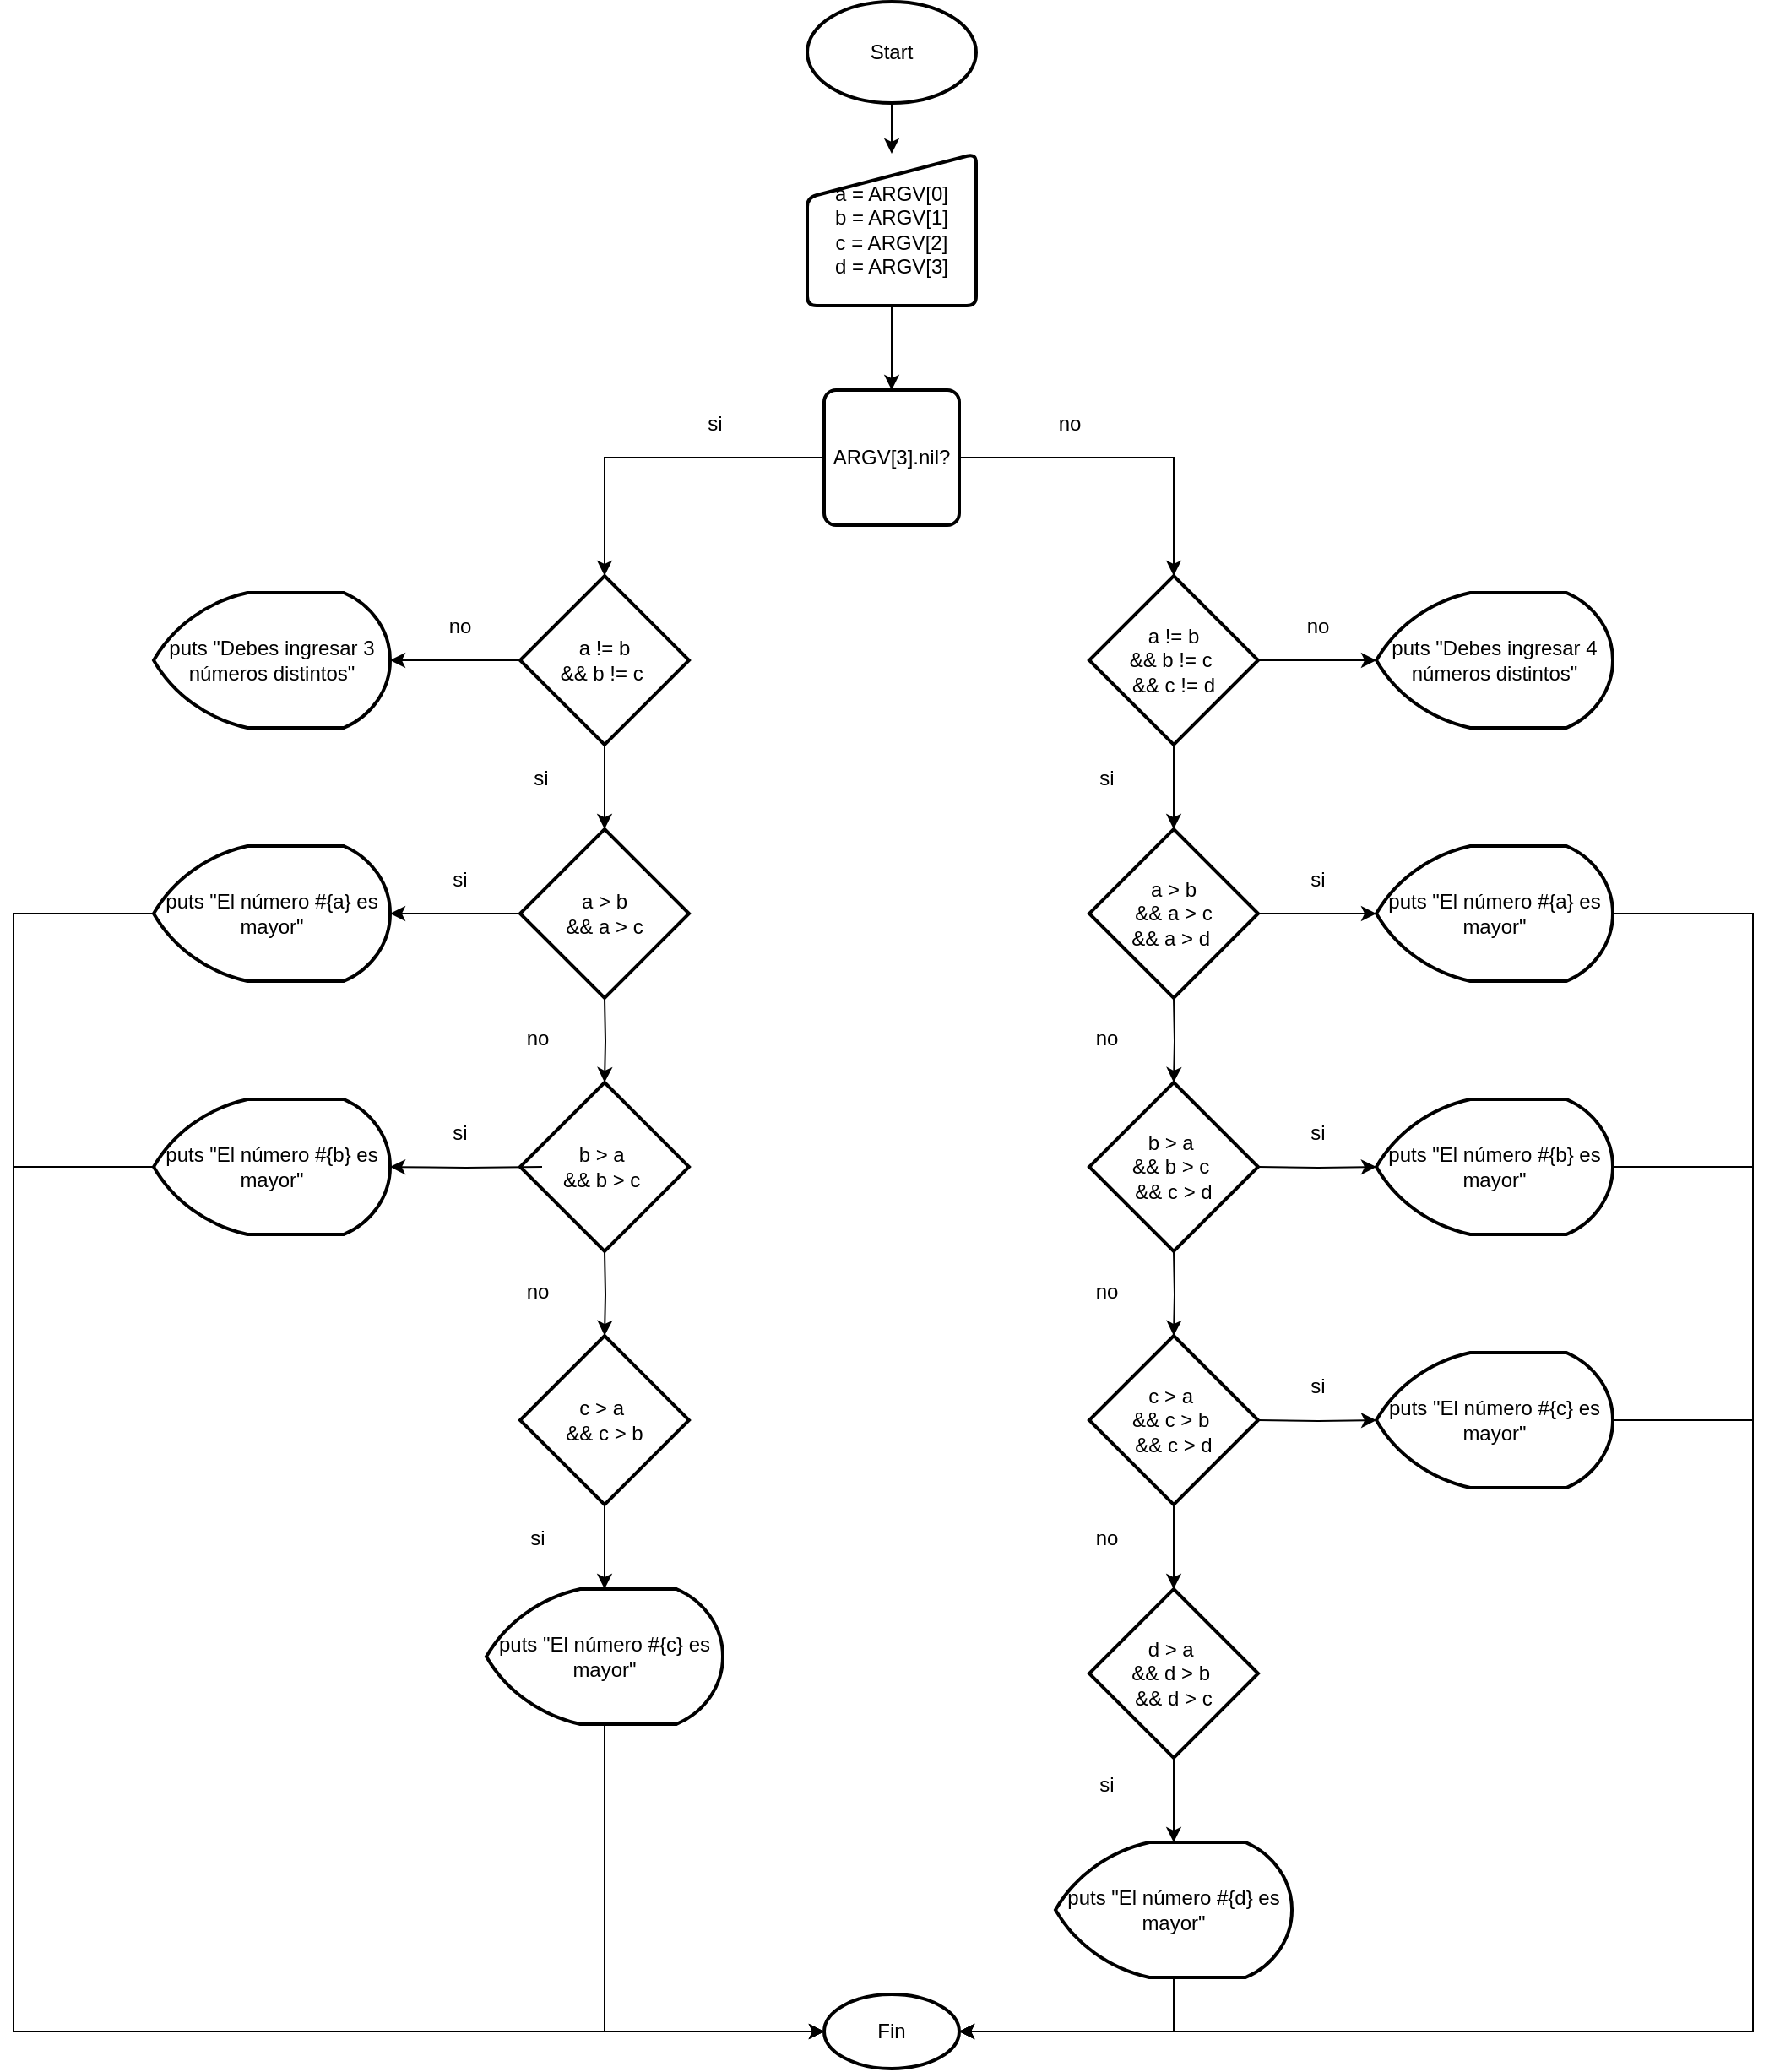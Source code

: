 <mxfile version="13.6.4" type="github">
  <diagram id="C5RBs43oDa-KdzZeNtuy" name="Page-1">
    <mxGraphModel dx="3420" dy="1873" grid="1" gridSize="10" guides="1" tooltips="1" connect="1" arrows="1" fold="1" page="1" pageScale="1" pageWidth="827" pageHeight="1169" math="0" shadow="0">
      <root>
        <mxCell id="WIyWlLk6GJQsqaUBKTNV-0" />
        <mxCell id="WIyWlLk6GJQsqaUBKTNV-1" parent="WIyWlLk6GJQsqaUBKTNV-0" />
        <mxCell id="lF8iybV8f1V63adYLOXE-1" value="" style="edgeStyle=orthogonalEdgeStyle;rounded=0;orthogonalLoop=1;jettySize=auto;html=1;" edge="1" parent="WIyWlLk6GJQsqaUBKTNV-1" source="lF8iybV8f1V63adYLOXE-2" target="lF8iybV8f1V63adYLOXE-4">
          <mxGeometry relative="1" as="geometry" />
        </mxCell>
        <mxCell id="lF8iybV8f1V63adYLOXE-2" value="Start" style="strokeWidth=2;html=1;shape=mxgraph.flowchart.start_1;whiteSpace=wrap;" vertex="1" parent="WIyWlLk6GJQsqaUBKTNV-1">
          <mxGeometry x="360" y="50" width="100" height="60" as="geometry" />
        </mxCell>
        <mxCell id="lF8iybV8f1V63adYLOXE-3" value="" style="edgeStyle=orthogonalEdgeStyle;rounded=0;orthogonalLoop=1;jettySize=auto;html=1;" edge="1" parent="WIyWlLk6GJQsqaUBKTNV-1" source="lF8iybV8f1V63adYLOXE-4" target="lF8iybV8f1V63adYLOXE-34">
          <mxGeometry relative="1" as="geometry">
            <mxPoint x="410" y="280" as="targetPoint" />
          </mxGeometry>
        </mxCell>
        <mxCell id="lF8iybV8f1V63adYLOXE-4" value="a = ARGV[0]&lt;br&gt;b = ARGV[1]&lt;br&gt;c = ARGV[2]&lt;br&gt;d = ARGV[3]" style="html=1;strokeWidth=2;shape=manualInput;whiteSpace=wrap;rounded=1;size=26;arcSize=11;" vertex="1" parent="WIyWlLk6GJQsqaUBKTNV-1">
          <mxGeometry x="360" y="140" width="100" height="90" as="geometry" />
        </mxCell>
        <mxCell id="lF8iybV8f1V63adYLOXE-5" value="" style="edgeStyle=orthogonalEdgeStyle;rounded=0;orthogonalLoop=1;jettySize=auto;html=1;" edge="1" parent="WIyWlLk6GJQsqaUBKTNV-1" source="lF8iybV8f1V63adYLOXE-7" target="lF8iybV8f1V63adYLOXE-8">
          <mxGeometry relative="1" as="geometry" />
        </mxCell>
        <mxCell id="lF8iybV8f1V63adYLOXE-6" value="" style="edgeStyle=orthogonalEdgeStyle;rounded=0;orthogonalLoop=1;jettySize=auto;html=1;" edge="1" parent="WIyWlLk6GJQsqaUBKTNV-1" source="lF8iybV8f1V63adYLOXE-7" target="lF8iybV8f1V63adYLOXE-13">
          <mxGeometry relative="1" as="geometry" />
        </mxCell>
        <mxCell id="lF8iybV8f1V63adYLOXE-7" value="a != b &lt;br&gt;&amp;amp;&amp;amp; b != c&amp;nbsp;&lt;br&gt;&amp;amp;&amp;amp; c != d" style="strokeWidth=2;html=1;shape=mxgraph.flowchart.decision;whiteSpace=wrap;" vertex="1" parent="WIyWlLk6GJQsqaUBKTNV-1">
          <mxGeometry x="527" y="390" width="100" height="100" as="geometry" />
        </mxCell>
        <mxCell id="lF8iybV8f1V63adYLOXE-8" value="puts &quot;Debes ingresar 4 números distintos&quot;" style="strokeWidth=2;html=1;shape=mxgraph.flowchart.display;whiteSpace=wrap;" vertex="1" parent="WIyWlLk6GJQsqaUBKTNV-1">
          <mxGeometry x="697" y="400" width="140" height="80" as="geometry" />
        </mxCell>
        <mxCell id="lF8iybV8f1V63adYLOXE-9" value="no" style="text;html=1;align=center;verticalAlign=middle;resizable=0;points=[];autosize=1;" vertex="1" parent="WIyWlLk6GJQsqaUBKTNV-1">
          <mxGeometry x="647" y="410" width="30" height="20" as="geometry" />
        </mxCell>
        <mxCell id="lF8iybV8f1V63adYLOXE-10" value="si" style="text;html=1;align=center;verticalAlign=middle;resizable=0;points=[];autosize=1;" vertex="1" parent="WIyWlLk6GJQsqaUBKTNV-1">
          <mxGeometry x="527" y="500" width="20" height="20" as="geometry" />
        </mxCell>
        <mxCell id="lF8iybV8f1V63adYLOXE-11" value="" style="edgeStyle=orthogonalEdgeStyle;rounded=0;orthogonalLoop=1;jettySize=auto;html=1;entryX=0;entryY=0.5;entryDx=0;entryDy=0;entryPerimeter=0;" edge="1" parent="WIyWlLk6GJQsqaUBKTNV-1" source="lF8iybV8f1V63adYLOXE-13" target="lF8iybV8f1V63adYLOXE-14">
          <mxGeometry relative="1" as="geometry" />
        </mxCell>
        <mxCell id="lF8iybV8f1V63adYLOXE-12" value="" style="edgeStyle=orthogonalEdgeStyle;rounded=0;orthogonalLoop=1;jettySize=auto;html=1;" edge="1" parent="WIyWlLk6GJQsqaUBKTNV-1" target="lF8iybV8f1V63adYLOXE-17">
          <mxGeometry relative="1" as="geometry">
            <mxPoint x="577" y="640" as="sourcePoint" />
          </mxGeometry>
        </mxCell>
        <mxCell id="lF8iybV8f1V63adYLOXE-13" value="a &amp;gt; b &lt;br&gt;&amp;amp;&amp;amp; a &amp;gt; c &lt;br&gt;&amp;amp;&amp;amp; a &amp;gt; d&amp;nbsp;" style="strokeWidth=2;html=1;shape=mxgraph.flowchart.decision;whiteSpace=wrap;" vertex="1" parent="WIyWlLk6GJQsqaUBKTNV-1">
          <mxGeometry x="527" y="540" width="100" height="100" as="geometry" />
        </mxCell>
        <mxCell id="lF8iybV8f1V63adYLOXE-73" style="edgeStyle=orthogonalEdgeStyle;rounded=0;orthogonalLoop=1;jettySize=auto;html=1;entryX=1;entryY=0.5;entryDx=0;entryDy=0;entryPerimeter=0;" edge="1" parent="WIyWlLk6GJQsqaUBKTNV-1" source="lF8iybV8f1V63adYLOXE-14" target="lF8iybV8f1V63adYLOXE-28">
          <mxGeometry relative="1" as="geometry">
            <mxPoint x="930" y="1250" as="targetPoint" />
            <Array as="points">
              <mxPoint x="920" y="590" />
              <mxPoint x="920" y="1252" />
            </Array>
          </mxGeometry>
        </mxCell>
        <mxCell id="lF8iybV8f1V63adYLOXE-14" value="puts &quot;El número #{a} es mayor&quot;" style="strokeWidth=2;html=1;shape=mxgraph.flowchart.display;whiteSpace=wrap;" vertex="1" parent="WIyWlLk6GJQsqaUBKTNV-1">
          <mxGeometry x="697" y="550" width="140" height="80" as="geometry" />
        </mxCell>
        <mxCell id="lF8iybV8f1V63adYLOXE-15" value="si" style="text;html=1;align=center;verticalAlign=middle;resizable=0;points=[];autosize=1;" vertex="1" parent="WIyWlLk6GJQsqaUBKTNV-1">
          <mxGeometry x="652" y="560" width="20" height="20" as="geometry" />
        </mxCell>
        <mxCell id="lF8iybV8f1V63adYLOXE-16" value="no" style="text;html=1;align=center;verticalAlign=middle;resizable=0;points=[];autosize=1;" vertex="1" parent="WIyWlLk6GJQsqaUBKTNV-1">
          <mxGeometry x="522" y="654" width="30" height="20" as="geometry" />
        </mxCell>
        <mxCell id="lF8iybV8f1V63adYLOXE-17" value="b &amp;gt; a&amp;nbsp;&lt;br&gt;&amp;amp;&amp;amp;&amp;nbsp;b &amp;gt; c&amp;nbsp;&lt;br&gt;&amp;amp;&amp;amp; c &amp;gt; d" style="strokeWidth=2;html=1;shape=mxgraph.flowchart.decision;whiteSpace=wrap;" vertex="1" parent="WIyWlLk6GJQsqaUBKTNV-1">
          <mxGeometry x="527" y="690" width="100" height="100" as="geometry" />
        </mxCell>
        <mxCell id="lF8iybV8f1V63adYLOXE-18" value="" style="edgeStyle=orthogonalEdgeStyle;rounded=0;orthogonalLoop=1;jettySize=auto;html=1;entryX=0;entryY=0.5;entryDx=0;entryDy=0;entryPerimeter=0;" edge="1" parent="WIyWlLk6GJQsqaUBKTNV-1" target="lF8iybV8f1V63adYLOXE-19">
          <mxGeometry relative="1" as="geometry">
            <mxPoint x="627" y="740" as="sourcePoint" />
          </mxGeometry>
        </mxCell>
        <mxCell id="lF8iybV8f1V63adYLOXE-75" style="edgeStyle=orthogonalEdgeStyle;rounded=0;orthogonalLoop=1;jettySize=auto;html=1;entryX=1;entryY=0.5;entryDx=0;entryDy=0;entryPerimeter=0;" edge="1" parent="WIyWlLk6GJQsqaUBKTNV-1" source="lF8iybV8f1V63adYLOXE-19" target="lF8iybV8f1V63adYLOXE-28">
          <mxGeometry relative="1" as="geometry">
            <Array as="points">
              <mxPoint x="920" y="740" />
              <mxPoint x="920" y="1252" />
            </Array>
          </mxGeometry>
        </mxCell>
        <mxCell id="lF8iybV8f1V63adYLOXE-19" value="puts &quot;El número #{b} es mayor&quot;" style="strokeWidth=2;html=1;shape=mxgraph.flowchart.display;whiteSpace=wrap;" vertex="1" parent="WIyWlLk6GJQsqaUBKTNV-1">
          <mxGeometry x="697" y="700" width="140" height="80" as="geometry" />
        </mxCell>
        <mxCell id="lF8iybV8f1V63adYLOXE-20" value="si" style="text;html=1;align=center;verticalAlign=middle;resizable=0;points=[];autosize=1;" vertex="1" parent="WIyWlLk6GJQsqaUBKTNV-1">
          <mxGeometry x="652" y="710" width="20" height="20" as="geometry" />
        </mxCell>
        <mxCell id="lF8iybV8f1V63adYLOXE-21" value="" style="edgeStyle=orthogonalEdgeStyle;rounded=0;orthogonalLoop=1;jettySize=auto;html=1;" edge="1" parent="WIyWlLk6GJQsqaUBKTNV-1" target="lF8iybV8f1V63adYLOXE-24">
          <mxGeometry relative="1" as="geometry">
            <mxPoint x="577" y="790" as="sourcePoint" />
          </mxGeometry>
        </mxCell>
        <mxCell id="lF8iybV8f1V63adYLOXE-22" value="no" style="text;html=1;align=center;verticalAlign=middle;resizable=0;points=[];autosize=1;" vertex="1" parent="WIyWlLk6GJQsqaUBKTNV-1">
          <mxGeometry x="522" y="804" width="30" height="20" as="geometry" />
        </mxCell>
        <mxCell id="lF8iybV8f1V63adYLOXE-23" value="" style="edgeStyle=orthogonalEdgeStyle;rounded=0;orthogonalLoop=1;jettySize=auto;html=1;" edge="1" parent="WIyWlLk6GJQsqaUBKTNV-1" source="lF8iybV8f1V63adYLOXE-66" target="lF8iybV8f1V63adYLOXE-33">
          <mxGeometry relative="1" as="geometry">
            <mxPoint x="577" y="986" as="targetPoint" />
            <Array as="points" />
          </mxGeometry>
        </mxCell>
        <mxCell id="lF8iybV8f1V63adYLOXE-67" style="edgeStyle=orthogonalEdgeStyle;rounded=0;orthogonalLoop=1;jettySize=auto;html=1;" edge="1" parent="WIyWlLk6GJQsqaUBKTNV-1" source="lF8iybV8f1V63adYLOXE-24" target="lF8iybV8f1V63adYLOXE-66">
          <mxGeometry relative="1" as="geometry" />
        </mxCell>
        <mxCell id="lF8iybV8f1V63adYLOXE-24" value="c &amp;gt; a&amp;nbsp;&lt;br&gt;&amp;amp;&amp;amp;&amp;nbsp;c &amp;gt; b&amp;nbsp;&lt;br&gt;&amp;amp;&amp;amp; c &amp;gt; d" style="strokeWidth=2;html=1;shape=mxgraph.flowchart.decision;whiteSpace=wrap;" vertex="1" parent="WIyWlLk6GJQsqaUBKTNV-1">
          <mxGeometry x="527" y="840" width="100" height="100" as="geometry" />
        </mxCell>
        <mxCell id="lF8iybV8f1V63adYLOXE-25" value="" style="edgeStyle=orthogonalEdgeStyle;rounded=0;orthogonalLoop=1;jettySize=auto;html=1;entryX=0;entryY=0.5;entryDx=0;entryDy=0;entryPerimeter=0;" edge="1" parent="WIyWlLk6GJQsqaUBKTNV-1" target="lF8iybV8f1V63adYLOXE-26">
          <mxGeometry relative="1" as="geometry">
            <mxPoint x="627" y="890" as="sourcePoint" />
          </mxGeometry>
        </mxCell>
        <mxCell id="lF8iybV8f1V63adYLOXE-74" style="edgeStyle=orthogonalEdgeStyle;rounded=0;orthogonalLoop=1;jettySize=auto;html=1;entryX=1;entryY=0.5;entryDx=0;entryDy=0;entryPerimeter=0;" edge="1" parent="WIyWlLk6GJQsqaUBKTNV-1" source="lF8iybV8f1V63adYLOXE-26" target="lF8iybV8f1V63adYLOXE-28">
          <mxGeometry relative="1" as="geometry">
            <Array as="points">
              <mxPoint x="920" y="890" />
              <mxPoint x="920" y="1252" />
            </Array>
          </mxGeometry>
        </mxCell>
        <mxCell id="lF8iybV8f1V63adYLOXE-26" value="puts &quot;El número #{c} es mayor&quot;" style="strokeWidth=2;html=1;shape=mxgraph.flowchart.display;whiteSpace=wrap;" vertex="1" parent="WIyWlLk6GJQsqaUBKTNV-1">
          <mxGeometry x="697" y="850" width="140" height="80" as="geometry" />
        </mxCell>
        <mxCell id="lF8iybV8f1V63adYLOXE-27" value="si" style="text;html=1;align=center;verticalAlign=middle;resizable=0;points=[];autosize=1;" vertex="1" parent="WIyWlLk6GJQsqaUBKTNV-1">
          <mxGeometry x="652" y="860" width="20" height="20" as="geometry" />
        </mxCell>
        <mxCell id="lF8iybV8f1V63adYLOXE-28" value="Fin" style="strokeWidth=2;html=1;shape=mxgraph.flowchart.start_1;whiteSpace=wrap;" vertex="1" parent="WIyWlLk6GJQsqaUBKTNV-1">
          <mxGeometry x="370" y="1230" width="80" height="44" as="geometry" />
        </mxCell>
        <mxCell id="lF8iybV8f1V63adYLOXE-29" value="no" style="text;html=1;align=center;verticalAlign=middle;resizable=0;points=[];autosize=1;" vertex="1" parent="WIyWlLk6GJQsqaUBKTNV-1">
          <mxGeometry x="522" y="950" width="30" height="20" as="geometry" />
        </mxCell>
        <mxCell id="lF8iybV8f1V63adYLOXE-30" value="" style="edgeStyle=orthogonalEdgeStyle;rounded=0;orthogonalLoop=1;jettySize=auto;html=1;entryX=1;entryY=0.5;entryDx=0;entryDy=0;entryPerimeter=0;exitX=0.5;exitY=1;exitDx=0;exitDy=0;exitPerimeter=0;" edge="1" parent="WIyWlLk6GJQsqaUBKTNV-1" source="lF8iybV8f1V63adYLOXE-33" target="lF8iybV8f1V63adYLOXE-28">
          <mxGeometry relative="1" as="geometry">
            <mxPoint x="577" y="1126" as="targetPoint" />
            <mxPoint x="577" y="1086" as="sourcePoint" />
          </mxGeometry>
        </mxCell>
        <mxCell id="lF8iybV8f1V63adYLOXE-33" value="puts &quot;El número #{d} es mayor&quot;" style="strokeWidth=2;html=1;shape=mxgraph.flowchart.display;whiteSpace=wrap;" vertex="1" parent="WIyWlLk6GJQsqaUBKTNV-1">
          <mxGeometry x="507" y="1140" width="140" height="80" as="geometry" />
        </mxCell>
        <mxCell id="lF8iybV8f1V63adYLOXE-35" style="edgeStyle=orthogonalEdgeStyle;rounded=0;orthogonalLoop=1;jettySize=auto;html=1;entryX=0.5;entryY=0;entryDx=0;entryDy=0;entryPerimeter=0;" edge="1" parent="WIyWlLk6GJQsqaUBKTNV-1" source="lF8iybV8f1V63adYLOXE-34" target="lF8iybV8f1V63adYLOXE-7">
          <mxGeometry relative="1" as="geometry" />
        </mxCell>
        <mxCell id="lF8iybV8f1V63adYLOXE-64" style="edgeStyle=orthogonalEdgeStyle;rounded=0;orthogonalLoop=1;jettySize=auto;html=1;entryX=0.5;entryY=0;entryDx=0;entryDy=0;entryPerimeter=0;" edge="1" parent="WIyWlLk6GJQsqaUBKTNV-1" source="lF8iybV8f1V63adYLOXE-34" target="lF8iybV8f1V63adYLOXE-39">
          <mxGeometry relative="1" as="geometry" />
        </mxCell>
        <mxCell id="lF8iybV8f1V63adYLOXE-34" value="ARGV[3].nil?" style="rounded=1;whiteSpace=wrap;html=1;absoluteArcSize=1;arcSize=14;strokeWidth=2;" vertex="1" parent="WIyWlLk6GJQsqaUBKTNV-1">
          <mxGeometry x="370" y="280" width="80" height="80" as="geometry" />
        </mxCell>
        <mxCell id="lF8iybV8f1V63adYLOXE-36" value="no" style="text;html=1;align=center;verticalAlign=middle;resizable=0;points=[];autosize=1;" vertex="1" parent="WIyWlLk6GJQsqaUBKTNV-1">
          <mxGeometry x="500" y="290" width="30" height="20" as="geometry" />
        </mxCell>
        <mxCell id="lF8iybV8f1V63adYLOXE-37" value="" style="edgeStyle=orthogonalEdgeStyle;rounded=0;orthogonalLoop=1;jettySize=auto;html=1;" edge="1" parent="WIyWlLk6GJQsqaUBKTNV-1" source="lF8iybV8f1V63adYLOXE-39" target="lF8iybV8f1V63adYLOXE-40">
          <mxGeometry relative="1" as="geometry" />
        </mxCell>
        <mxCell id="lF8iybV8f1V63adYLOXE-38" value="" style="edgeStyle=orthogonalEdgeStyle;rounded=0;orthogonalLoop=1;jettySize=auto;html=1;" edge="1" parent="WIyWlLk6GJQsqaUBKTNV-1" source="lF8iybV8f1V63adYLOXE-39" target="lF8iybV8f1V63adYLOXE-45">
          <mxGeometry relative="1" as="geometry" />
        </mxCell>
        <mxCell id="lF8iybV8f1V63adYLOXE-39" value="a != b &lt;br&gt;&amp;amp;&amp;amp; b != c&amp;nbsp;" style="strokeWidth=2;html=1;shape=mxgraph.flowchart.decision;whiteSpace=wrap;" vertex="1" parent="WIyWlLk6GJQsqaUBKTNV-1">
          <mxGeometry x="190" y="390" width="100" height="100" as="geometry" />
        </mxCell>
        <mxCell id="lF8iybV8f1V63adYLOXE-40" value="puts &quot;Debes ingresar 3 números distintos&quot;" style="strokeWidth=2;html=1;shape=mxgraph.flowchart.display;whiteSpace=wrap;" vertex="1" parent="WIyWlLk6GJQsqaUBKTNV-1">
          <mxGeometry x="-27" y="400" width="140" height="80" as="geometry" />
        </mxCell>
        <mxCell id="lF8iybV8f1V63adYLOXE-41" value="no" style="text;html=1;align=center;verticalAlign=middle;resizable=0;points=[];autosize=1;" vertex="1" parent="WIyWlLk6GJQsqaUBKTNV-1">
          <mxGeometry x="139" y="410" width="30" height="20" as="geometry" />
        </mxCell>
        <mxCell id="lF8iybV8f1V63adYLOXE-42" value="si" style="text;html=1;align=center;verticalAlign=middle;resizable=0;points=[];autosize=1;" vertex="1" parent="WIyWlLk6GJQsqaUBKTNV-1">
          <mxGeometry x="192" y="500" width="20" height="20" as="geometry" />
        </mxCell>
        <mxCell id="lF8iybV8f1V63adYLOXE-43" value="" style="edgeStyle=orthogonalEdgeStyle;rounded=0;orthogonalLoop=1;jettySize=auto;html=1;entryX=1;entryY=0.5;entryDx=0;entryDy=0;entryPerimeter=0;" edge="1" parent="WIyWlLk6GJQsqaUBKTNV-1" source="lF8iybV8f1V63adYLOXE-45" target="lF8iybV8f1V63adYLOXE-46">
          <mxGeometry relative="1" as="geometry" />
        </mxCell>
        <mxCell id="lF8iybV8f1V63adYLOXE-44" value="" style="edgeStyle=orthogonalEdgeStyle;rounded=0;orthogonalLoop=1;jettySize=auto;html=1;" edge="1" parent="WIyWlLk6GJQsqaUBKTNV-1" target="lF8iybV8f1V63adYLOXE-49">
          <mxGeometry relative="1" as="geometry">
            <mxPoint x="240" y="640" as="sourcePoint" />
          </mxGeometry>
        </mxCell>
        <mxCell id="lF8iybV8f1V63adYLOXE-45" value="a &amp;gt; b &lt;br&gt;&amp;amp;&amp;amp; a &amp;gt; c" style="strokeWidth=2;html=1;shape=mxgraph.flowchart.decision;whiteSpace=wrap;" vertex="1" parent="WIyWlLk6GJQsqaUBKTNV-1">
          <mxGeometry x="190" y="540" width="100" height="100" as="geometry" />
        </mxCell>
        <mxCell id="lF8iybV8f1V63adYLOXE-71" style="edgeStyle=orthogonalEdgeStyle;rounded=0;orthogonalLoop=1;jettySize=auto;html=1;entryX=0;entryY=0.5;entryDx=0;entryDy=0;entryPerimeter=0;" edge="1" parent="WIyWlLk6GJQsqaUBKTNV-1" source="lF8iybV8f1V63adYLOXE-46" target="lF8iybV8f1V63adYLOXE-28">
          <mxGeometry relative="1" as="geometry">
            <Array as="points">
              <mxPoint x="-110" y="590" />
              <mxPoint x="-110" y="1252" />
            </Array>
          </mxGeometry>
        </mxCell>
        <mxCell id="lF8iybV8f1V63adYLOXE-46" value="puts &quot;El número #{a} es mayor&quot;" style="strokeWidth=2;html=1;shape=mxgraph.flowchart.display;whiteSpace=wrap;" vertex="1" parent="WIyWlLk6GJQsqaUBKTNV-1">
          <mxGeometry x="-27" y="550" width="140" height="80" as="geometry" />
        </mxCell>
        <mxCell id="lF8iybV8f1V63adYLOXE-47" value="si" style="text;html=1;align=center;verticalAlign=middle;resizable=0;points=[];autosize=1;" vertex="1" parent="WIyWlLk6GJQsqaUBKTNV-1">
          <mxGeometry x="144" y="560" width="20" height="20" as="geometry" />
        </mxCell>
        <mxCell id="lF8iybV8f1V63adYLOXE-48" value="no" style="text;html=1;align=center;verticalAlign=middle;resizable=0;points=[];autosize=1;" vertex="1" parent="WIyWlLk6GJQsqaUBKTNV-1">
          <mxGeometry x="185" y="654" width="30" height="20" as="geometry" />
        </mxCell>
        <mxCell id="lF8iybV8f1V63adYLOXE-49" value="b &amp;gt; a&amp;nbsp;&lt;br&gt;&amp;amp;&amp;amp;&amp;nbsp;b &amp;gt; c&amp;nbsp;" style="strokeWidth=2;html=1;shape=mxgraph.flowchart.decision;whiteSpace=wrap;" vertex="1" parent="WIyWlLk6GJQsqaUBKTNV-1">
          <mxGeometry x="190" y="690" width="100" height="100" as="geometry" />
        </mxCell>
        <mxCell id="lF8iybV8f1V63adYLOXE-50" value="" style="edgeStyle=orthogonalEdgeStyle;rounded=0;orthogonalLoop=1;jettySize=auto;html=1;entryX=1;entryY=0.5;entryDx=0;entryDy=0;entryPerimeter=0;" edge="1" parent="WIyWlLk6GJQsqaUBKTNV-1" target="lF8iybV8f1V63adYLOXE-51">
          <mxGeometry relative="1" as="geometry">
            <mxPoint x="203" y="740" as="sourcePoint" />
          </mxGeometry>
        </mxCell>
        <mxCell id="lF8iybV8f1V63adYLOXE-72" style="edgeStyle=orthogonalEdgeStyle;rounded=0;orthogonalLoop=1;jettySize=auto;html=1;entryX=0;entryY=0.5;entryDx=0;entryDy=0;entryPerimeter=0;" edge="1" parent="WIyWlLk6GJQsqaUBKTNV-1" source="lF8iybV8f1V63adYLOXE-51" target="lF8iybV8f1V63adYLOXE-28">
          <mxGeometry relative="1" as="geometry">
            <mxPoint x="-110" y="740" as="targetPoint" />
            <Array as="points">
              <mxPoint x="-110" y="740" />
              <mxPoint x="-110" y="1252" />
            </Array>
          </mxGeometry>
        </mxCell>
        <mxCell id="lF8iybV8f1V63adYLOXE-51" value="puts &quot;El número #{b} es mayor&quot;" style="strokeWidth=2;html=1;shape=mxgraph.flowchart.display;whiteSpace=wrap;" vertex="1" parent="WIyWlLk6GJQsqaUBKTNV-1">
          <mxGeometry x="-27" y="700" width="140" height="80" as="geometry" />
        </mxCell>
        <mxCell id="lF8iybV8f1V63adYLOXE-52" value="si" style="text;html=1;align=center;verticalAlign=middle;resizable=0;points=[];autosize=1;" vertex="1" parent="WIyWlLk6GJQsqaUBKTNV-1">
          <mxGeometry x="144" y="710" width="20" height="20" as="geometry" />
        </mxCell>
        <mxCell id="lF8iybV8f1V63adYLOXE-53" value="" style="edgeStyle=orthogonalEdgeStyle;rounded=0;orthogonalLoop=1;jettySize=auto;html=1;" edge="1" parent="WIyWlLk6GJQsqaUBKTNV-1" target="lF8iybV8f1V63adYLOXE-56">
          <mxGeometry relative="1" as="geometry">
            <mxPoint x="240" y="790" as="sourcePoint" />
          </mxGeometry>
        </mxCell>
        <mxCell id="lF8iybV8f1V63adYLOXE-54" value="no" style="text;html=1;align=center;verticalAlign=middle;resizable=0;points=[];autosize=1;" vertex="1" parent="WIyWlLk6GJQsqaUBKTNV-1">
          <mxGeometry x="185" y="804" width="30" height="20" as="geometry" />
        </mxCell>
        <mxCell id="lF8iybV8f1V63adYLOXE-55" value="" style="edgeStyle=orthogonalEdgeStyle;rounded=0;orthogonalLoop=1;jettySize=auto;html=1;" edge="1" parent="WIyWlLk6GJQsqaUBKTNV-1" source="lF8iybV8f1V63adYLOXE-56" target="lF8iybV8f1V63adYLOXE-58">
          <mxGeometry relative="1" as="geometry">
            <mxPoint x="240" y="1000" as="targetPoint" />
          </mxGeometry>
        </mxCell>
        <mxCell id="lF8iybV8f1V63adYLOXE-56" value="c &amp;gt; a&amp;nbsp;&lt;br&gt;&amp;amp;&amp;amp;&amp;nbsp;c &amp;gt; b" style="strokeWidth=2;html=1;shape=mxgraph.flowchart.decision;whiteSpace=wrap;" vertex="1" parent="WIyWlLk6GJQsqaUBKTNV-1">
          <mxGeometry x="190" y="840" width="100" height="100" as="geometry" />
        </mxCell>
        <mxCell id="lF8iybV8f1V63adYLOXE-70" style="edgeStyle=orthogonalEdgeStyle;rounded=0;orthogonalLoop=1;jettySize=auto;html=1;entryX=0;entryY=0.5;entryDx=0;entryDy=0;entryPerimeter=0;exitX=0.5;exitY=1;exitDx=0;exitDy=0;exitPerimeter=0;" edge="1" parent="WIyWlLk6GJQsqaUBKTNV-1" source="lF8iybV8f1V63adYLOXE-58" target="lF8iybV8f1V63adYLOXE-28">
          <mxGeometry relative="1" as="geometry">
            <Array as="points">
              <mxPoint x="240" y="1252" />
            </Array>
          </mxGeometry>
        </mxCell>
        <mxCell id="lF8iybV8f1V63adYLOXE-58" value="puts &quot;El número #{c} es mayor&quot;" style="strokeWidth=2;html=1;shape=mxgraph.flowchart.display;whiteSpace=wrap;" vertex="1" parent="WIyWlLk6GJQsqaUBKTNV-1">
          <mxGeometry x="170" y="990" width="140" height="80" as="geometry" />
        </mxCell>
        <mxCell id="lF8iybV8f1V63adYLOXE-60" value="si" style="text;html=1;align=center;verticalAlign=middle;resizable=0;points=[];autosize=1;" vertex="1" parent="WIyWlLk6GJQsqaUBKTNV-1">
          <mxGeometry x="190" y="950" width="20" height="20" as="geometry" />
        </mxCell>
        <mxCell id="lF8iybV8f1V63adYLOXE-63" value="si" style="text;html=1;align=center;verticalAlign=middle;resizable=0;points=[];autosize=1;" vertex="1" parent="WIyWlLk6GJQsqaUBKTNV-1">
          <mxGeometry x="295" y="290" width="20" height="20" as="geometry" />
        </mxCell>
        <mxCell id="lF8iybV8f1V63adYLOXE-66" value="d &amp;gt; a&amp;nbsp;&lt;br&gt;&amp;amp;&amp;amp;&amp;nbsp;d &amp;gt; b&amp;nbsp;&lt;br&gt;&amp;amp;&amp;amp; d &amp;gt; c" style="strokeWidth=2;html=1;shape=mxgraph.flowchart.decision;whiteSpace=wrap;" vertex="1" parent="WIyWlLk6GJQsqaUBKTNV-1">
          <mxGeometry x="527" y="990" width="100" height="100" as="geometry" />
        </mxCell>
        <mxCell id="lF8iybV8f1V63adYLOXE-69" value="si" style="text;html=1;align=center;verticalAlign=middle;resizable=0;points=[];autosize=1;" vertex="1" parent="WIyWlLk6GJQsqaUBKTNV-1">
          <mxGeometry x="527" y="1096" width="20" height="20" as="geometry" />
        </mxCell>
      </root>
    </mxGraphModel>
  </diagram>
</mxfile>
